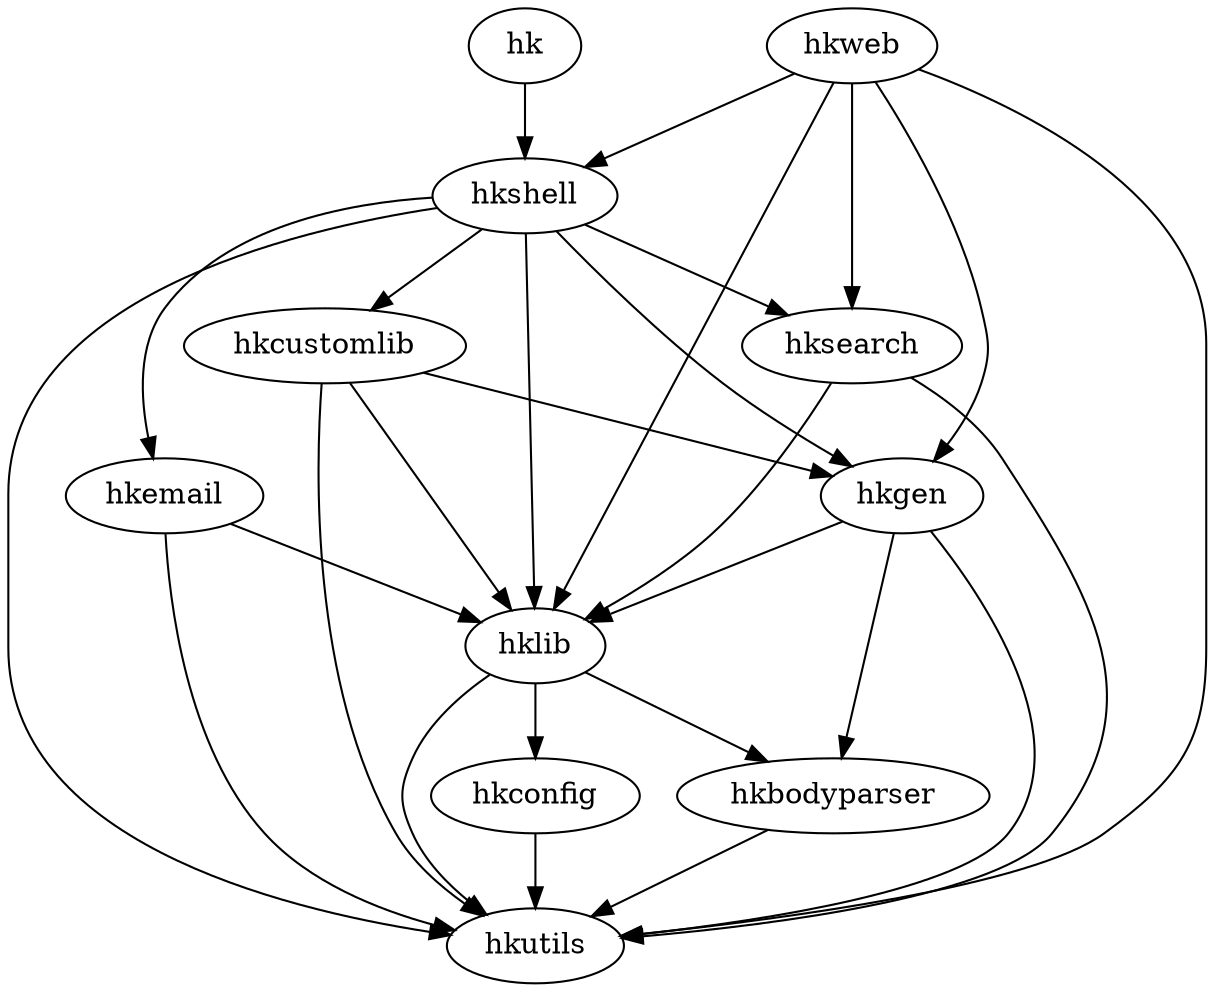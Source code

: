 // $ dot -Tpng -o images/module_deps.png module_deps.dot
digraph {
    hkbodyparser -> hkutils;
    hkconfig -> hkutils;
    hklib -> hkconfig;
    hklib -> hkbodyparser;
    hklib -> hkutils;
    hkemail -> hkutils;
    hkemail -> hklib;
    hksearch -> hkutils;
    hksearch -> hklib;
    hkgen -> hkutils;
    hkgen -> hkbodyparser;
    hkgen -> hklib;
    hkcustomlib -> hkutils;
    hkcustomlib -> hklib;
    hkcustomlib -> hkgen;
    hkshell -> hkemail;
    hkshell -> hkutils;
    hkshell -> hklib;
    hkshell -> hksearch;
    hkshell -> hkgen;
    hkshell -> hkcustomlib;
    hk -> hkshell;
    hkweb -> hkutils;
    hkweb -> hklib;
    hkweb -> hkgen;
    hkweb -> hksearch;
    hkweb -> hkshell;
}
